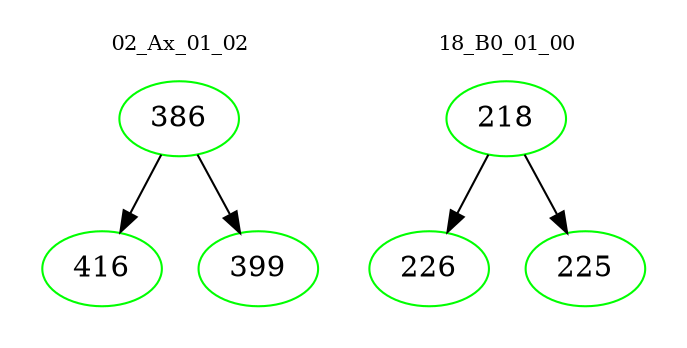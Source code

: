 digraph{
subgraph cluster_0 {
color = white
label = "02_Ax_01_02";
fontsize=10;
T0_386 [label="386", color="green"]
T0_386 -> T0_416 [color="black"]
T0_416 [label="416", color="green"]
T0_386 -> T0_399 [color="black"]
T0_399 [label="399", color="green"]
}
subgraph cluster_1 {
color = white
label = "18_B0_01_00";
fontsize=10;
T1_218 [label="218", color="green"]
T1_218 -> T1_226 [color="black"]
T1_226 [label="226", color="green"]
T1_218 -> T1_225 [color="black"]
T1_225 [label="225", color="green"]
}
}
